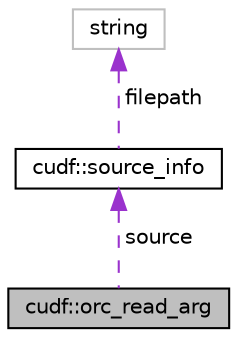 digraph "cudf::orc_read_arg"
{
  edge [fontname="Helvetica",fontsize="10",labelfontname="Helvetica",labelfontsize="10"];
  node [fontname="Helvetica",fontsize="10",shape=record];
  Node1 [label="cudf::orc_read_arg",height=0.2,width=0.4,color="black", fillcolor="grey75", style="filled", fontcolor="black"];
  Node2 -> Node1 [dir="back",color="darkorchid3",fontsize="10",style="dashed",label=" source" ,fontname="Helvetica"];
  Node2 [label="cudf::source_info",height=0.2,width=0.4,color="black", fillcolor="white", style="filled",URL="$structcudf_1_1source__info.html",tooltip="Input source info for xxx_read_arg arguments "];
  Node3 -> Node2 [dir="back",color="darkorchid3",fontsize="10",style="dashed",label=" filepath" ,fontname="Helvetica"];
  Node3 [label="string",height=0.2,width=0.4,color="grey75", fillcolor="white", style="filled"];
}
